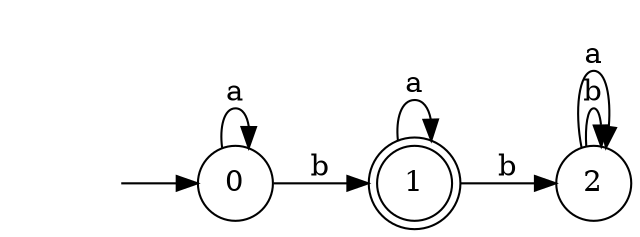 digraph {
  rankdir=LR;
  0 [label="0", shape = circle];
  0 -> 1 [label="b"];
  0 -> 0 [label="a"];
  1 [label="1", shape = doublecircle];
  1 -> 2 [label="b"];
  1 -> 1 [label="a"];
  2 [label="2", shape = circle];
  2 -> 2 [label="b"];
  2 -> 2 [label="a"];
  3 [label="", shape = plaintext];
  3 -> 0 [label=""];
}
